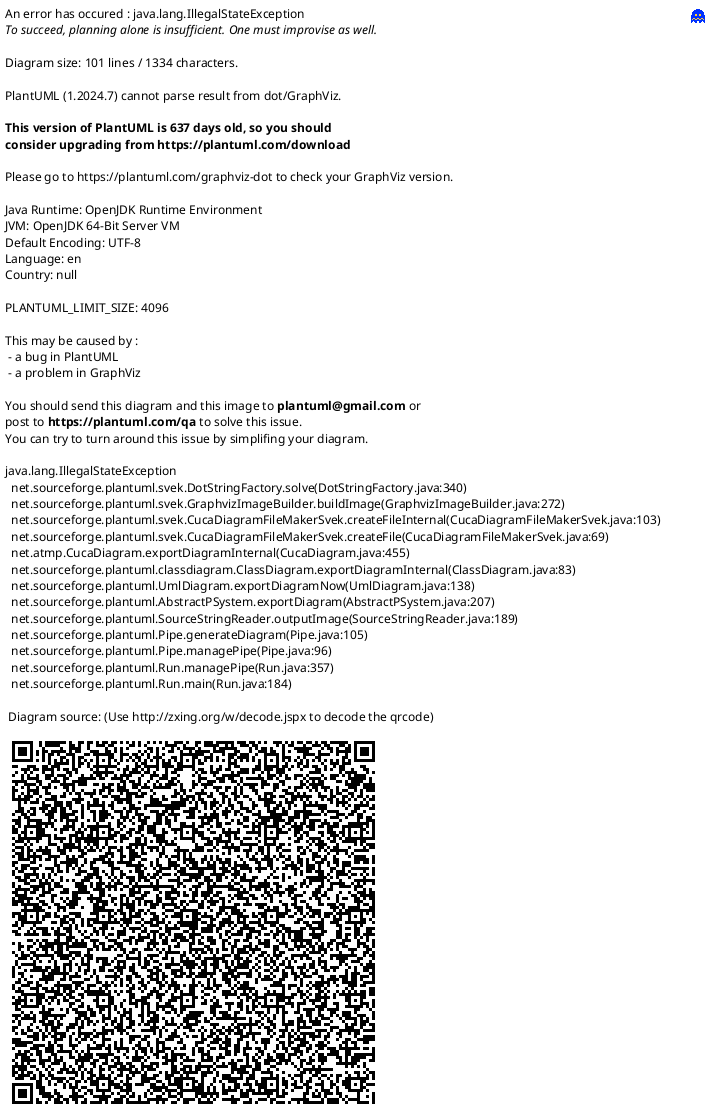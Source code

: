 @startuml
'https://plantuml.com/class-diagram
skinparam linetype ortho
package "Server"{
package "Model"{
class Board{
    - id : int
    - gameId : int
    - clientBoard : String
}

class Game{
    - id : Integer
    - maxPlayer : int
    - name : String
    + getBoard()
    + setBoard()
}

class Player{
    - id : int
    - name : String
}

enum GameState{
    INITIALISING
    SAVED
    STARTED
    ENDED
}
}

package "Controller"{
class GameController{
    + getGameList()
    + createGame()
    + removeGame()
}
class GameStateController{
    +updateState()
}
class PlayerController{
    +joinPlayers()
}
}

package "DTO"{
class BoardDTO{
    - id : String
}
class GameDTO{
    - maxPlayers : int
    - currentPlayers : int
    - name : String
    - gameId : int
}
}
package "Mapper"{
interface DtoMapper{

}
class GameDTOMapper{
}
}

package "Repository"{

}

package "Service"{
class GameService{
    +createGame()
    +getGameById()
    +saveGame()
    +updateGame()
    +deleteGame()
    +loadGames()
}
class PlayerService{
    + addPlayer()
}
}

Game --> GameState
Game --> Board
Player --> Game

GameController --> GameService
GameController --> "Mapper"

GameDTOMapper --|> DtoMapper

BoardDTO --> Player

GameStateController --> GameService
GameStateController --> GameDTOMapper

PlayerController "1 " -->" *" Player

"Service" --> "Repository"
}
@enduml